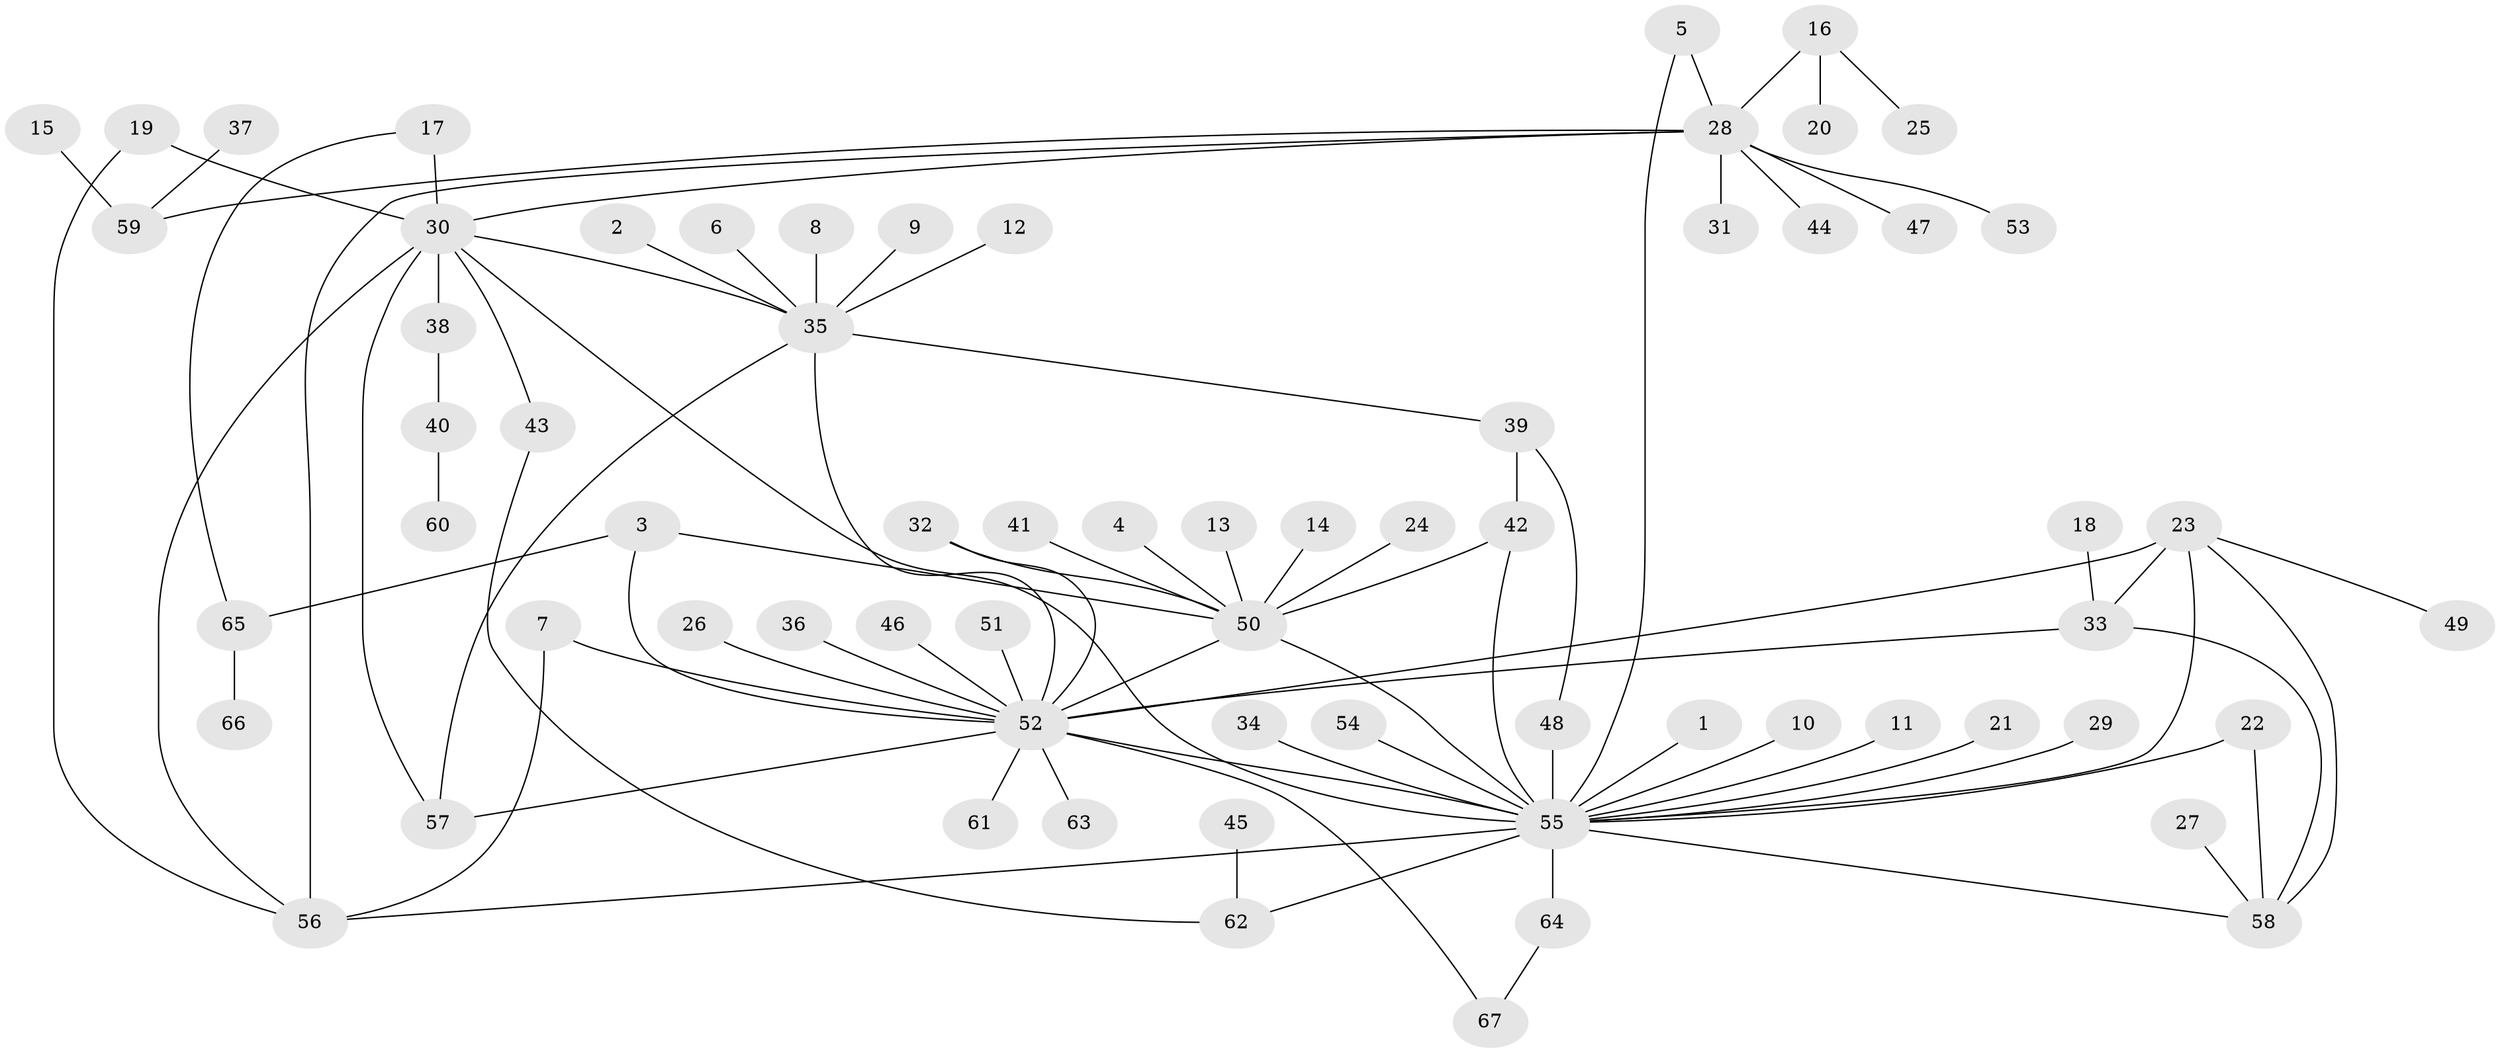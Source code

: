 // original degree distribution, {23: 0.007518796992481203, 11: 0.022556390977443608, 5: 0.022556390977443608, 2: 0.18796992481203006, 7: 0.007518796992481203, 12: 0.007518796992481203, 3: 0.06766917293233082, 4: 0.06015037593984962, 19: 0.007518796992481203, 1: 0.5864661654135338, 6: 0.022556390977443608}
// Generated by graph-tools (version 1.1) at 2025/01/03/09/25 03:01:56]
// undirected, 67 vertices, 88 edges
graph export_dot {
graph [start="1"]
  node [color=gray90,style=filled];
  1;
  2;
  3;
  4;
  5;
  6;
  7;
  8;
  9;
  10;
  11;
  12;
  13;
  14;
  15;
  16;
  17;
  18;
  19;
  20;
  21;
  22;
  23;
  24;
  25;
  26;
  27;
  28;
  29;
  30;
  31;
  32;
  33;
  34;
  35;
  36;
  37;
  38;
  39;
  40;
  41;
  42;
  43;
  44;
  45;
  46;
  47;
  48;
  49;
  50;
  51;
  52;
  53;
  54;
  55;
  56;
  57;
  58;
  59;
  60;
  61;
  62;
  63;
  64;
  65;
  66;
  67;
  1 -- 55 [weight=1.0];
  2 -- 35 [weight=1.0];
  3 -- 50 [weight=1.0];
  3 -- 52 [weight=1.0];
  3 -- 65 [weight=1.0];
  4 -- 50 [weight=1.0];
  5 -- 28 [weight=1.0];
  5 -- 55 [weight=1.0];
  6 -- 35 [weight=1.0];
  7 -- 52 [weight=1.0];
  7 -- 56 [weight=1.0];
  8 -- 35 [weight=1.0];
  9 -- 35 [weight=1.0];
  10 -- 55 [weight=1.0];
  11 -- 55 [weight=1.0];
  12 -- 35 [weight=1.0];
  13 -- 50 [weight=1.0];
  14 -- 50 [weight=1.0];
  15 -- 59 [weight=1.0];
  16 -- 20 [weight=1.0];
  16 -- 25 [weight=1.0];
  16 -- 28 [weight=1.0];
  17 -- 30 [weight=1.0];
  17 -- 65 [weight=1.0];
  18 -- 33 [weight=1.0];
  19 -- 30 [weight=1.0];
  19 -- 56 [weight=1.0];
  21 -- 55 [weight=1.0];
  22 -- 55 [weight=2.0];
  22 -- 58 [weight=1.0];
  23 -- 33 [weight=1.0];
  23 -- 49 [weight=1.0];
  23 -- 52 [weight=1.0];
  23 -- 55 [weight=1.0];
  23 -- 58 [weight=1.0];
  24 -- 50 [weight=1.0];
  26 -- 52 [weight=1.0];
  27 -- 58 [weight=1.0];
  28 -- 30 [weight=1.0];
  28 -- 31 [weight=1.0];
  28 -- 44 [weight=1.0];
  28 -- 47 [weight=1.0];
  28 -- 53 [weight=1.0];
  28 -- 56 [weight=1.0];
  28 -- 59 [weight=1.0];
  29 -- 55 [weight=1.0];
  30 -- 35 [weight=1.0];
  30 -- 38 [weight=1.0];
  30 -- 43 [weight=1.0];
  30 -- 55 [weight=1.0];
  30 -- 56 [weight=1.0];
  30 -- 57 [weight=1.0];
  32 -- 50 [weight=1.0];
  32 -- 52 [weight=1.0];
  33 -- 52 [weight=1.0];
  33 -- 58 [weight=1.0];
  34 -- 55 [weight=1.0];
  35 -- 39 [weight=1.0];
  35 -- 52 [weight=1.0];
  35 -- 57 [weight=1.0];
  36 -- 52 [weight=1.0];
  37 -- 59 [weight=1.0];
  38 -- 40 [weight=1.0];
  39 -- 42 [weight=1.0];
  39 -- 48 [weight=1.0];
  40 -- 60 [weight=1.0];
  41 -- 50 [weight=1.0];
  42 -- 50 [weight=1.0];
  42 -- 55 [weight=1.0];
  43 -- 62 [weight=1.0];
  45 -- 62 [weight=1.0];
  46 -- 52 [weight=1.0];
  48 -- 55 [weight=2.0];
  50 -- 52 [weight=1.0];
  50 -- 55 [weight=1.0];
  51 -- 52 [weight=1.0];
  52 -- 55 [weight=1.0];
  52 -- 57 [weight=1.0];
  52 -- 61 [weight=1.0];
  52 -- 63 [weight=1.0];
  52 -- 67 [weight=1.0];
  54 -- 55 [weight=1.0];
  55 -- 56 [weight=1.0];
  55 -- 58 [weight=1.0];
  55 -- 62 [weight=1.0];
  55 -- 64 [weight=2.0];
  64 -- 67 [weight=1.0];
  65 -- 66 [weight=1.0];
}
